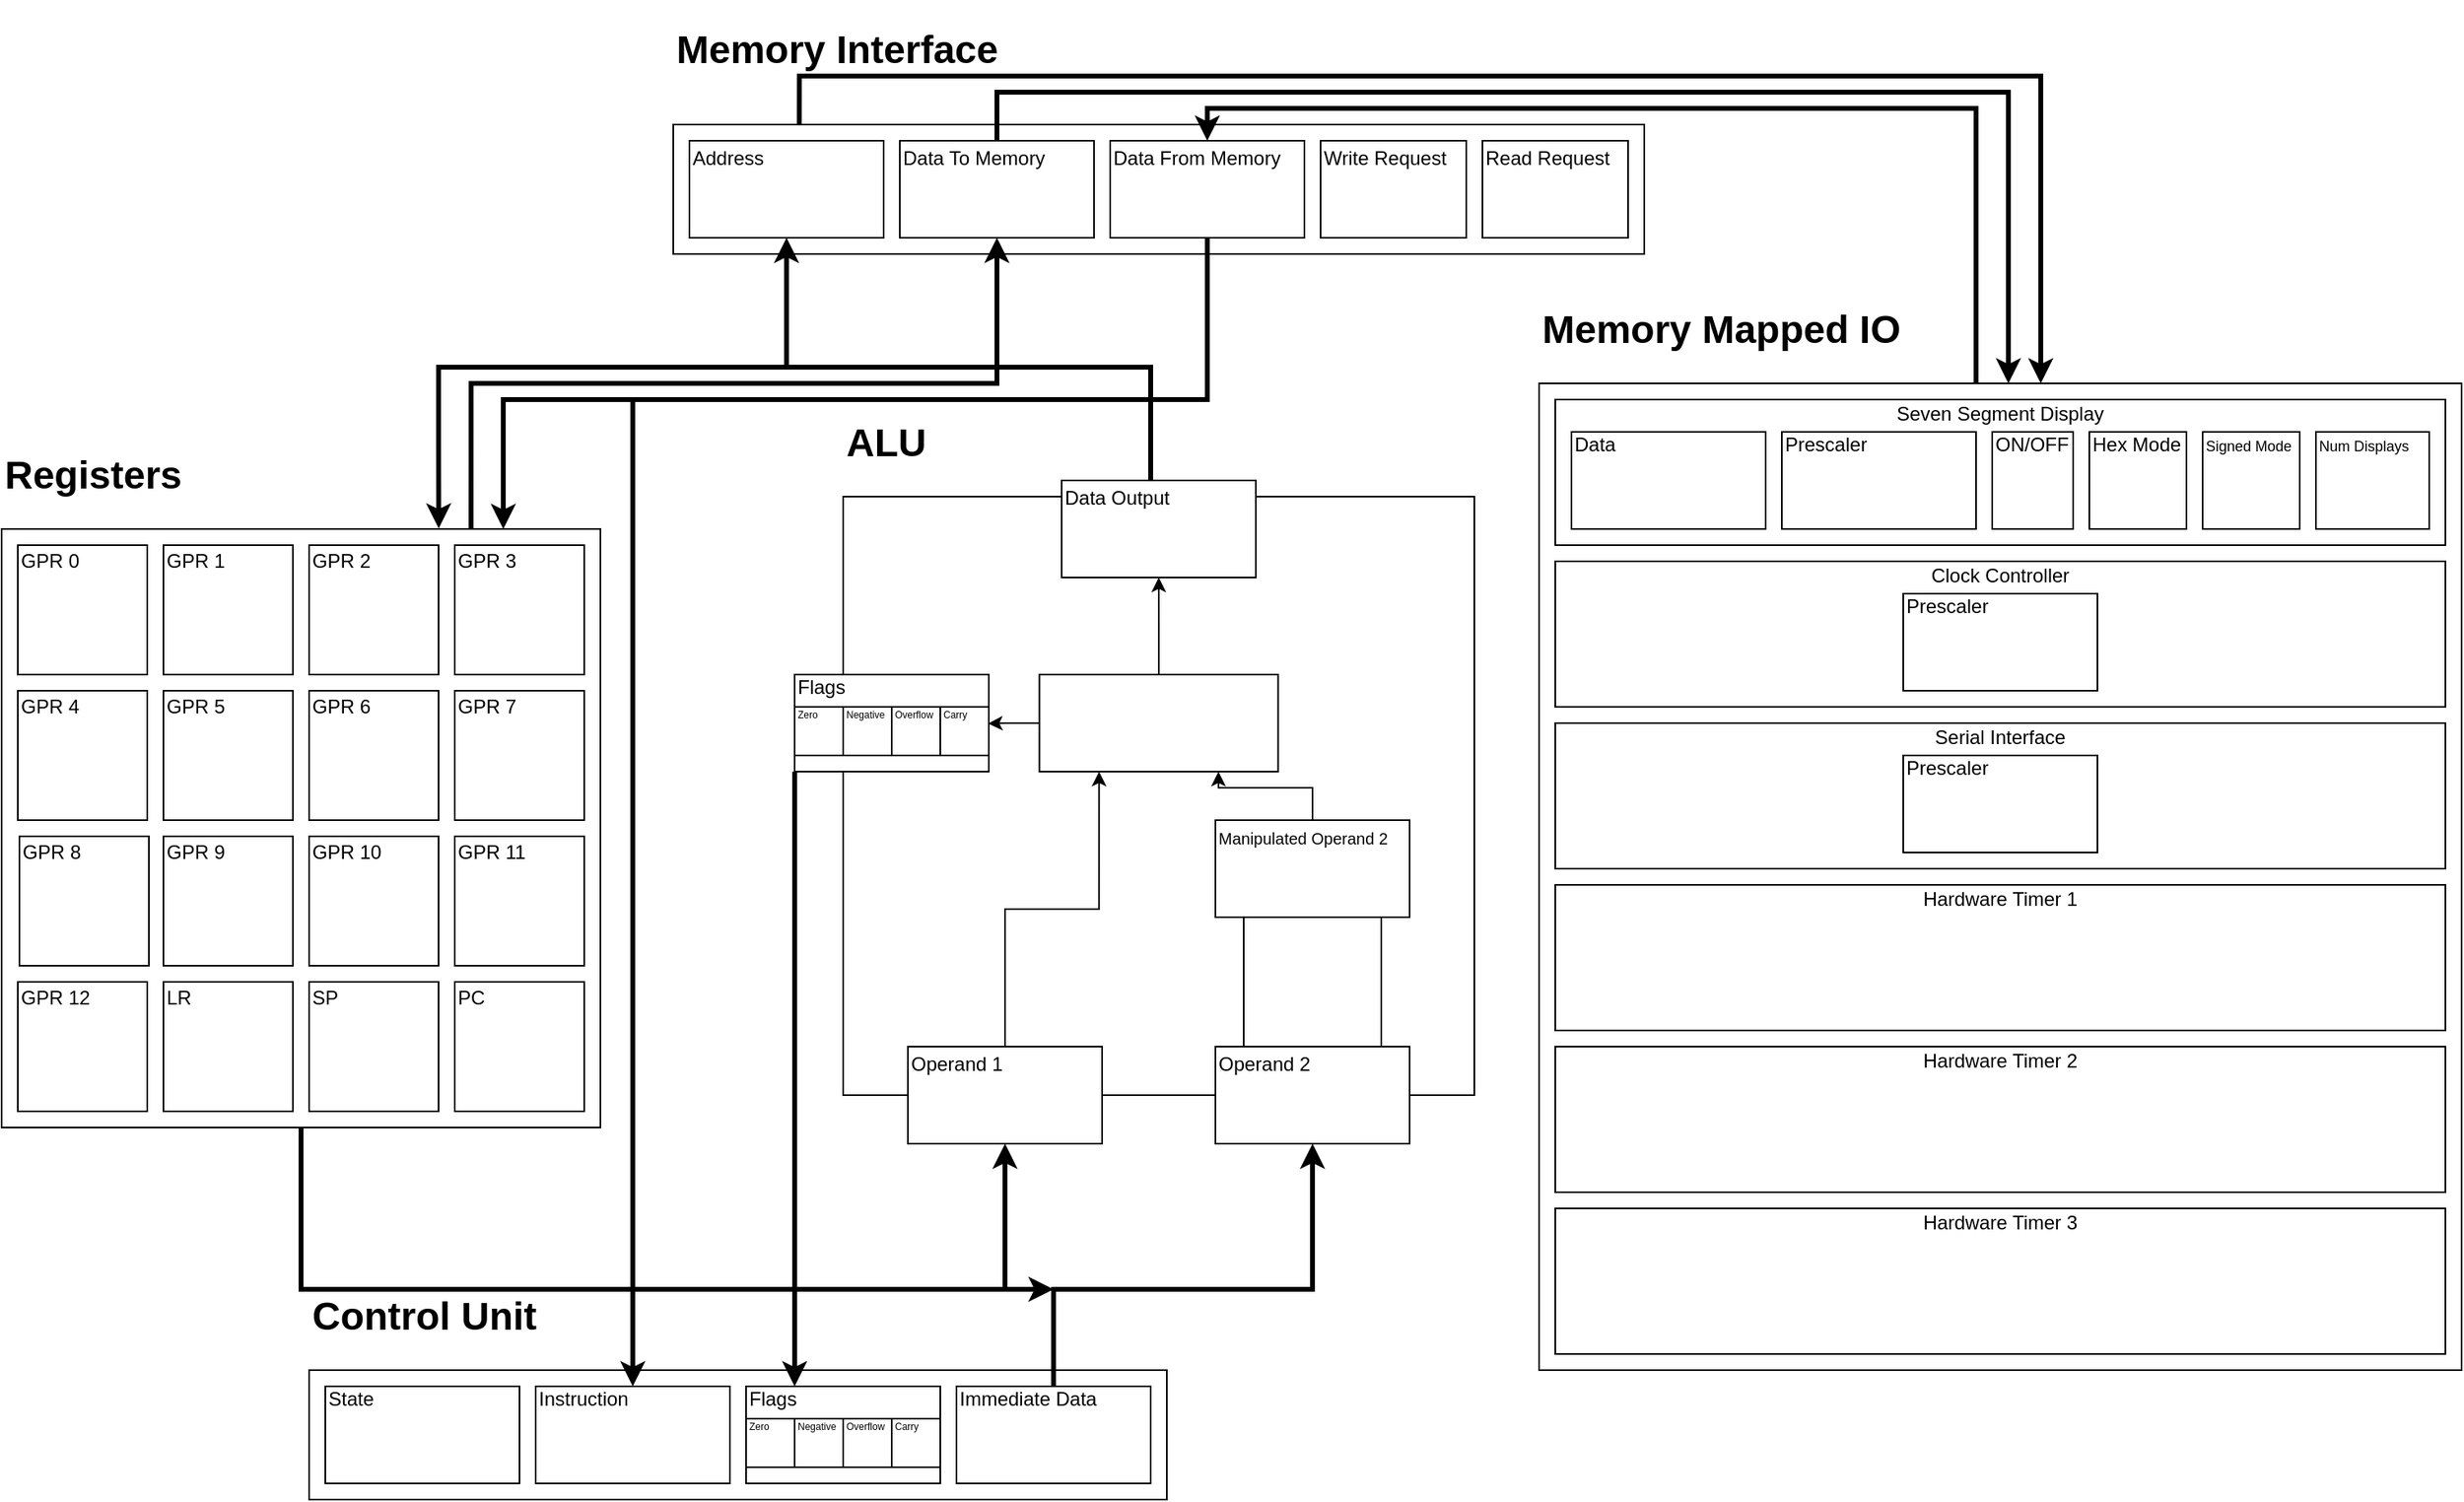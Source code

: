 <mxfile version="26.0.11">
  <diagram name="Page-1" id="hZm5rQOpwZRX-Nk-dcOp">
    <mxGraphModel dx="3764" dy="2624" grid="1" gridSize="10" guides="1" tooltips="1" connect="1" arrows="1" fold="1" page="1" pageScale="1" pageWidth="850" pageHeight="1100" math="0" shadow="0">
      <root>
        <mxCell id="0" />
        <mxCell id="1" parent="0" />
        <mxCell id="mT7-dAcB8eHzoIBlRuL2-107" style="edgeStyle=orthogonalEdgeStyle;rounded=0;orthogonalLoop=1;jettySize=auto;html=1;exitX=0.5;exitY=1;exitDx=0;exitDy=0;strokeColor=light-dark(#000000,#CC0066);strokeWidth=3;" edge="1" parent="1" source="mT7-dAcB8eHzoIBlRuL2-1">
          <mxGeometry relative="1" as="geometry">
            <mxPoint x="-180" y="490" as="targetPoint" />
            <Array as="points">
              <mxPoint x="-645" y="490" />
            </Array>
          </mxGeometry>
        </mxCell>
        <mxCell id="mT7-dAcB8eHzoIBlRuL2-1" value="&lt;h1&gt;Registers&lt;/h1&gt;" style="whiteSpace=wrap;html=1;aspect=fixed;labelPosition=center;verticalLabelPosition=top;align=left;verticalAlign=bottom;" vertex="1" parent="1">
          <mxGeometry x="-830" y="20" width="370" height="370" as="geometry" />
        </mxCell>
        <mxCell id="mT7-dAcB8eHzoIBlRuL2-4" value="&lt;h3&gt;&lt;span style=&quot;background-color: transparent; color: light-dark(rgb(0, 0, 0), rgb(255, 255, 255)); font-size: 12px; font-weight: normal;&quot;&gt;GPR 0&lt;/span&gt;&lt;/h3&gt;" style="whiteSpace=wrap;html=1;aspect=fixed;align=left;horizontal=1;spacingTop=-63;" vertex="1" parent="1">
          <mxGeometry x="-820" y="30" width="80" height="80" as="geometry" />
        </mxCell>
        <mxCell id="mT7-dAcB8eHzoIBlRuL2-20" value="&lt;h3&gt;&lt;span style=&quot;background-color: transparent; color: light-dark(rgb(0, 0, 0), rgb(255, 255, 255)); font-size: 12px; font-weight: normal;&quot;&gt;GPR 1&lt;/span&gt;&lt;/h3&gt;" style="whiteSpace=wrap;html=1;aspect=fixed;align=left;horizontal=1;spacingTop=-63;" vertex="1" parent="1">
          <mxGeometry x="-730" y="30" width="80" height="80" as="geometry" />
        </mxCell>
        <mxCell id="mT7-dAcB8eHzoIBlRuL2-21" value="&lt;h3&gt;&lt;span style=&quot;background-color: transparent; color: light-dark(rgb(0, 0, 0), rgb(255, 255, 255)); font-size: 12px; font-weight: normal;&quot;&gt;GPR 2&lt;/span&gt;&lt;/h3&gt;" style="whiteSpace=wrap;html=1;aspect=fixed;align=left;horizontal=1;spacingTop=-63;" vertex="1" parent="1">
          <mxGeometry x="-640" y="30" width="80" height="80" as="geometry" />
        </mxCell>
        <mxCell id="mT7-dAcB8eHzoIBlRuL2-22" value="&lt;h3&gt;&lt;span style=&quot;background-color: transparent; color: light-dark(rgb(0, 0, 0), rgb(255, 255, 255)); font-size: 12px; font-weight: normal;&quot;&gt;GPR 3&lt;/span&gt;&lt;/h3&gt;" style="whiteSpace=wrap;html=1;aspect=fixed;align=left;horizontal=1;spacingTop=-63;" vertex="1" parent="1">
          <mxGeometry x="-550" y="30" width="80" height="80" as="geometry" />
        </mxCell>
        <mxCell id="mT7-dAcB8eHzoIBlRuL2-23" value="&lt;h3&gt;&lt;span style=&quot;background-color: transparent; color: light-dark(rgb(0, 0, 0), rgb(255, 255, 255)); font-size: 12px; font-weight: normal;&quot;&gt;GPR 7&lt;/span&gt;&lt;/h3&gt;" style="whiteSpace=wrap;html=1;aspect=fixed;align=left;horizontal=1;spacingTop=-63;" vertex="1" parent="1">
          <mxGeometry x="-550" y="120" width="80" height="80" as="geometry" />
        </mxCell>
        <mxCell id="mT7-dAcB8eHzoIBlRuL2-24" value="&lt;h3&gt;&lt;span style=&quot;background-color: transparent; color: light-dark(rgb(0, 0, 0), rgb(255, 255, 255)); font-size: 12px; font-weight: normal;&quot;&gt;GPR 6&lt;/span&gt;&lt;/h3&gt;" style="whiteSpace=wrap;html=1;aspect=fixed;align=left;horizontal=1;spacingTop=-63;" vertex="1" parent="1">
          <mxGeometry x="-640" y="120" width="80" height="80" as="geometry" />
        </mxCell>
        <mxCell id="mT7-dAcB8eHzoIBlRuL2-25" value="&lt;h3&gt;&lt;span style=&quot;background-color: transparent; color: light-dark(rgb(0, 0, 0), rgb(255, 255, 255)); font-size: 12px; font-weight: normal;&quot;&gt;GPR 5&lt;/span&gt;&lt;/h3&gt;" style="whiteSpace=wrap;html=1;aspect=fixed;align=left;horizontal=1;spacingTop=-63;" vertex="1" parent="1">
          <mxGeometry x="-730" y="120" width="80" height="80" as="geometry" />
        </mxCell>
        <mxCell id="mT7-dAcB8eHzoIBlRuL2-26" value="&lt;h3&gt;&lt;span style=&quot;background-color: transparent; color: light-dark(rgb(0, 0, 0), rgb(255, 255, 255)); font-size: 12px; font-weight: normal;&quot;&gt;GPR 4&lt;/span&gt;&lt;/h3&gt;" style="whiteSpace=wrap;html=1;aspect=fixed;align=left;horizontal=1;spacingTop=-63;" vertex="1" parent="1">
          <mxGeometry x="-820" y="120" width="80" height="80" as="geometry" />
        </mxCell>
        <mxCell id="mT7-dAcB8eHzoIBlRuL2-27" value="&lt;h3&gt;&lt;span style=&quot;background-color: transparent; color: light-dark(rgb(0, 0, 0), rgb(255, 255, 255)); font-size: 12px; font-weight: normal;&quot;&gt;GPR 11&lt;/span&gt;&lt;/h3&gt;" style="whiteSpace=wrap;html=1;aspect=fixed;align=left;horizontal=1;spacingTop=-63;" vertex="1" parent="1">
          <mxGeometry x="-550" y="210" width="80" height="80" as="geometry" />
        </mxCell>
        <mxCell id="mT7-dAcB8eHzoIBlRuL2-28" value="&lt;h3&gt;&lt;span style=&quot;background-color: transparent; color: light-dark(rgb(0, 0, 0), rgb(255, 255, 255)); font-size: 12px; font-weight: normal;&quot;&gt;GPR 10&lt;/span&gt;&lt;/h3&gt;" style="whiteSpace=wrap;html=1;aspect=fixed;align=left;horizontal=1;spacingTop=-63;" vertex="1" parent="1">
          <mxGeometry x="-640" y="210" width="80" height="80" as="geometry" />
        </mxCell>
        <mxCell id="mT7-dAcB8eHzoIBlRuL2-29" value="&lt;h3&gt;&lt;span style=&quot;background-color: transparent; color: light-dark(rgb(0, 0, 0), rgb(255, 255, 255)); font-size: 12px; font-weight: normal;&quot;&gt;GPR 9&lt;/span&gt;&lt;/h3&gt;" style="whiteSpace=wrap;html=1;aspect=fixed;align=left;horizontal=1;spacingTop=-63;" vertex="1" parent="1">
          <mxGeometry x="-730" y="210" width="80" height="80" as="geometry" />
        </mxCell>
        <mxCell id="mT7-dAcB8eHzoIBlRuL2-30" value="&lt;h3&gt;&lt;span style=&quot;background-color: transparent; color: light-dark(rgb(0, 0, 0), rgb(255, 255, 255)); font-size: 12px; font-weight: normal;&quot;&gt;GPR 8&lt;/span&gt;&lt;/h3&gt;" style="whiteSpace=wrap;html=1;aspect=fixed;align=left;horizontal=1;spacingTop=-63;" vertex="1" parent="1">
          <mxGeometry x="-819" y="210" width="80" height="80" as="geometry" />
        </mxCell>
        <mxCell id="mT7-dAcB8eHzoIBlRuL2-31" value="&lt;h3&gt;&lt;span style=&quot;background-color: transparent; color: light-dark(rgb(0, 0, 0), rgb(255, 255, 255)); font-size: 12px; font-weight: normal;&quot;&gt;PC&lt;/span&gt;&lt;/h3&gt;" style="whiteSpace=wrap;html=1;aspect=fixed;align=left;horizontal=1;spacingTop=-63;" vertex="1" parent="1">
          <mxGeometry x="-550" y="300" width="80" height="80" as="geometry" />
        </mxCell>
        <mxCell id="mT7-dAcB8eHzoIBlRuL2-32" value="&lt;h3&gt;&lt;span style=&quot;background-color: transparent; color: light-dark(rgb(0, 0, 0), rgb(255, 255, 255)); font-size: 12px; font-weight: normal;&quot;&gt;SP&lt;/span&gt;&lt;/h3&gt;" style="whiteSpace=wrap;html=1;aspect=fixed;align=left;horizontal=1;spacingTop=-63;" vertex="1" parent="1">
          <mxGeometry x="-640" y="300" width="80" height="80" as="geometry" />
        </mxCell>
        <mxCell id="mT7-dAcB8eHzoIBlRuL2-33" value="&lt;h3&gt;&lt;span style=&quot;font-size: 12px; font-weight: 400;&quot;&gt;LR&lt;/span&gt;&lt;/h3&gt;" style="whiteSpace=wrap;html=1;aspect=fixed;align=left;horizontal=1;spacingTop=-63;" vertex="1" parent="1">
          <mxGeometry x="-730" y="300" width="80" height="80" as="geometry" />
        </mxCell>
        <mxCell id="mT7-dAcB8eHzoIBlRuL2-34" value="&lt;h3&gt;&lt;span style=&quot;background-color: transparent; color: light-dark(rgb(0, 0, 0), rgb(255, 255, 255)); font-size: 12px; font-weight: normal;&quot;&gt;GPR 12&lt;/span&gt;&lt;/h3&gt;" style="whiteSpace=wrap;html=1;aspect=fixed;align=left;horizontal=1;spacingTop=-63;" vertex="1" parent="1">
          <mxGeometry x="-820" y="300" width="80" height="80" as="geometry" />
        </mxCell>
        <mxCell id="mT7-dAcB8eHzoIBlRuL2-35" value="&lt;h1&gt;Control Unit&lt;/h1&gt;" style="rounded=0;whiteSpace=wrap;html=1;labelPosition=center;verticalLabelPosition=top;align=left;verticalAlign=bottom;" vertex="1" parent="1">
          <mxGeometry x="-640" y="540" width="530" height="80" as="geometry" />
        </mxCell>
        <mxCell id="mT7-dAcB8eHzoIBlRuL2-36" value="&lt;div&gt;&lt;span style=&quot;background-color: transparent; color: light-dark(rgb(0, 0, 0), rgb(255, 255, 255));&quot;&gt;State&lt;/span&gt;&lt;/div&gt;" style="rounded=0;whiteSpace=wrap;html=1;align=left;spacingTop=-45;" vertex="1" parent="1">
          <mxGeometry x="-630" y="550" width="120" height="60" as="geometry" />
        </mxCell>
        <mxCell id="mT7-dAcB8eHzoIBlRuL2-37" value="&lt;div&gt;&lt;span style=&quot;background-color: transparent; color: light-dark(rgb(0, 0, 0), rgb(255, 255, 255));&quot;&gt;Instruction&lt;/span&gt;&lt;/div&gt;" style="rounded=0;whiteSpace=wrap;html=1;align=left;spacingTop=-45;" vertex="1" parent="1">
          <mxGeometry x="-500" y="550" width="120" height="60" as="geometry" />
        </mxCell>
        <mxCell id="mT7-dAcB8eHzoIBlRuL2-38" value="&lt;div&gt;&lt;span style=&quot;background-color: transparent; color: light-dark(rgb(0, 0, 0), rgb(255, 255, 255));&quot;&gt;Flags&lt;/span&gt;&lt;/div&gt;" style="rounded=0;whiteSpace=wrap;html=1;align=left;spacingTop=-45;" vertex="1" parent="1">
          <mxGeometry x="-370" y="550" width="120" height="60" as="geometry" />
        </mxCell>
        <mxCell id="mT7-dAcB8eHzoIBlRuL2-39" value="&lt;h1&gt;ALU&lt;/h1&gt;" style="rounded=0;whiteSpace=wrap;html=1;labelPosition=center;verticalLabelPosition=top;align=left;verticalAlign=bottom;spacingTop=0;" vertex="1" parent="1">
          <mxGeometry x="-310" width="390" height="370" as="geometry" />
        </mxCell>
        <mxCell id="mT7-dAcB8eHzoIBlRuL2-40" value="&lt;h1&gt;Memory Mapped IO&lt;/h1&gt;" style="rounded=0;whiteSpace=wrap;html=1;spacingTop=0;labelPosition=center;verticalLabelPosition=top;align=left;verticalAlign=bottom;" vertex="1" parent="1">
          <mxGeometry x="120" y="-70" width="570" height="610" as="geometry" />
        </mxCell>
        <mxCell id="mT7-dAcB8eHzoIBlRuL2-41" value="Seven Segment Display" style="rounded=0;whiteSpace=wrap;html=1;align=center;spacingTop=-73;" vertex="1" parent="1">
          <mxGeometry x="130" y="-60" width="550" height="90" as="geometry" />
        </mxCell>
        <mxCell id="mT7-dAcB8eHzoIBlRuL2-46" value="Prescaler" style="rounded=0;whiteSpace=wrap;html=1;align=left;spacingTop=-44;" vertex="1" parent="1">
          <mxGeometry x="270" y="-40" width="120" height="60" as="geometry" />
        </mxCell>
        <mxCell id="mT7-dAcB8eHzoIBlRuL2-49" value="ON/OFF" style="rounded=0;whiteSpace=wrap;html=1;align=left;spacingTop=-44;" vertex="1" parent="1">
          <mxGeometry x="400" y="-40" width="50" height="60" as="geometry" />
        </mxCell>
        <mxCell id="mT7-dAcB8eHzoIBlRuL2-50" value="Hex Mode" style="rounded=0;whiteSpace=wrap;html=1;align=left;spacingTop=-44;" vertex="1" parent="1">
          <mxGeometry x="460" y="-40" width="60" height="60" as="geometry" />
        </mxCell>
        <mxCell id="mT7-dAcB8eHzoIBlRuL2-51" value="&lt;font style=&quot;font-size: 9px;&quot;&gt;Signed Mode&lt;/font&gt;" style="rounded=0;whiteSpace=wrap;html=1;align=left;spacingTop=-44;" vertex="1" parent="1">
          <mxGeometry x="530" y="-40" width="60" height="60" as="geometry" />
        </mxCell>
        <mxCell id="mT7-dAcB8eHzoIBlRuL2-52" value="Data" style="rounded=0;whiteSpace=wrap;html=1;align=left;spacingTop=-44;" vertex="1" parent="1">
          <mxGeometry x="140" y="-40" width="120" height="60" as="geometry" />
        </mxCell>
        <mxCell id="mT7-dAcB8eHzoIBlRuL2-53" value="&lt;font style=&quot;font-size: 9px;&quot;&gt;Num Displays&lt;/font&gt;" style="rounded=0;whiteSpace=wrap;html=1;align=left;spacingTop=-44;" vertex="1" parent="1">
          <mxGeometry x="600" y="-40" width="70" height="60" as="geometry" />
        </mxCell>
        <mxCell id="mT7-dAcB8eHzoIBlRuL2-55" value="Clock Controller" style="rounded=0;whiteSpace=wrap;html=1;align=center;spacingTop=-73;" vertex="1" parent="1">
          <mxGeometry x="130" y="40" width="550" height="90" as="geometry" />
        </mxCell>
        <mxCell id="mT7-dAcB8eHzoIBlRuL2-56" value="Prescaler" style="rounded=0;whiteSpace=wrap;html=1;align=left;spacingTop=-44;" vertex="1" parent="1">
          <mxGeometry x="345" y="60" width="120" height="60" as="geometry" />
        </mxCell>
        <mxCell id="mT7-dAcB8eHzoIBlRuL2-57" value="Serial Interface" style="rounded=0;whiteSpace=wrap;html=1;align=center;spacingTop=-73;" vertex="1" parent="1">
          <mxGeometry x="130" y="140" width="550" height="90" as="geometry" />
        </mxCell>
        <mxCell id="mT7-dAcB8eHzoIBlRuL2-58" value="Prescaler" style="rounded=0;whiteSpace=wrap;html=1;align=left;spacingTop=-44;" vertex="1" parent="1">
          <mxGeometry x="345" y="160" width="120" height="60" as="geometry" />
        </mxCell>
        <mxCell id="mT7-dAcB8eHzoIBlRuL2-59" value="Hardware Timer 1" style="rounded=0;whiteSpace=wrap;html=1;align=center;spacingTop=-73;" vertex="1" parent="1">
          <mxGeometry x="130" y="240" width="550" height="90" as="geometry" />
        </mxCell>
        <mxCell id="mT7-dAcB8eHzoIBlRuL2-60" value="Hardware Timer 2" style="rounded=0;whiteSpace=wrap;html=1;align=center;spacingTop=-73;" vertex="1" parent="1">
          <mxGeometry x="130" y="340" width="550" height="90" as="geometry" />
        </mxCell>
        <mxCell id="mT7-dAcB8eHzoIBlRuL2-61" value="Hardware Timer 3" style="rounded=0;whiteSpace=wrap;html=1;align=center;spacingTop=-73;" vertex="1" parent="1">
          <mxGeometry x="130" y="440" width="550" height="90" as="geometry" />
        </mxCell>
        <mxCell id="mT7-dAcB8eHzoIBlRuL2-91" style="edgeStyle=orthogonalEdgeStyle;rounded=0;orthogonalLoop=1;jettySize=auto;html=1;entryX=0.25;entryY=1;entryDx=0;entryDy=0;" edge="1" parent="1" source="mT7-dAcB8eHzoIBlRuL2-68" target="mT7-dAcB8eHzoIBlRuL2-89">
          <mxGeometry relative="1" as="geometry" />
        </mxCell>
        <mxCell id="mT7-dAcB8eHzoIBlRuL2-66" value="&lt;h1&gt;Memory Interface&lt;/h1&gt;" style="rounded=0;whiteSpace=wrap;html=1;labelPosition=center;verticalLabelPosition=top;align=left;verticalAlign=bottom;spacingTop=0;spacingBottom=13;" vertex="1" parent="1">
          <mxGeometry x="-415" y="-230" width="600" height="80" as="geometry" />
        </mxCell>
        <mxCell id="mT7-dAcB8eHzoIBlRuL2-103" style="edgeStyle=orthogonalEdgeStyle;rounded=0;orthogonalLoop=1;jettySize=auto;html=1;entryX=0.5;entryY=1;entryDx=0;entryDy=0;strokeColor=light-dark(#000000,#00CC00);strokeWidth=3;" edge="1" parent="1" source="mT7-dAcB8eHzoIBlRuL2-70" target="mT7-dAcB8eHzoIBlRuL2-72">
          <mxGeometry relative="1" as="geometry">
            <Array as="points">
              <mxPoint x="-120" y="-80" />
              <mxPoint x="-345" y="-80" />
            </Array>
          </mxGeometry>
        </mxCell>
        <mxCell id="mT7-dAcB8eHzoIBlRuL2-68" value="Operand 1" style="rounded=0;whiteSpace=wrap;html=1;align=left;spacingTop=-38;" vertex="1" parent="1">
          <mxGeometry x="-270" y="340" width="120" height="60" as="geometry" />
        </mxCell>
        <mxCell id="mT7-dAcB8eHzoIBlRuL2-70" value="Data Output" style="rounded=0;whiteSpace=wrap;html=1;align=left;spacingTop=-38;" vertex="1" parent="1">
          <mxGeometry x="-175" y="-10" width="120" height="60" as="geometry" />
        </mxCell>
        <mxCell id="mT7-dAcB8eHzoIBlRuL2-71" value="Operand 2" style="rounded=0;whiteSpace=wrap;html=1;align=left;spacingTop=-38;" vertex="1" parent="1">
          <mxGeometry x="-80" y="340" width="120" height="60" as="geometry" />
        </mxCell>
        <mxCell id="mT7-dAcB8eHzoIBlRuL2-72" value="Address" style="rounded=0;whiteSpace=wrap;html=1;labelPosition=center;verticalLabelPosition=middle;align=left;verticalAlign=middle;spacingTop=-38;" vertex="1" parent="1">
          <mxGeometry x="-405" y="-220" width="120" height="60" as="geometry" />
        </mxCell>
        <mxCell id="mT7-dAcB8eHzoIBlRuL2-73" value="Data To Memory" style="rounded=0;whiteSpace=wrap;html=1;labelPosition=center;verticalLabelPosition=middle;align=left;verticalAlign=middle;spacingTop=-38;" vertex="1" parent="1">
          <mxGeometry x="-275" y="-220" width="120" height="60" as="geometry" />
        </mxCell>
        <mxCell id="mT7-dAcB8eHzoIBlRuL2-110" style="edgeStyle=orthogonalEdgeStyle;rounded=0;orthogonalLoop=1;jettySize=auto;html=1;strokeColor=light-dark(#000000,#0000FF);strokeWidth=3;" edge="1" parent="1" source="mT7-dAcB8eHzoIBlRuL2-74">
          <mxGeometry relative="1" as="geometry">
            <mxPoint x="-520" y="20" as="targetPoint" />
            <Array as="points">
              <mxPoint x="-85" y="-60" />
              <mxPoint x="-520" y="-60" />
              <mxPoint x="-520" y="20" />
            </Array>
          </mxGeometry>
        </mxCell>
        <mxCell id="mT7-dAcB8eHzoIBlRuL2-115" style="edgeStyle=orthogonalEdgeStyle;rounded=0;orthogonalLoop=1;jettySize=auto;html=1;entryX=0.5;entryY=0;entryDx=0;entryDy=0;strokeColor=light-dark(#000000,#0000FF);strokeWidth=3;" edge="1" parent="1" target="mT7-dAcB8eHzoIBlRuL2-74">
          <mxGeometry relative="1" as="geometry">
            <mxPoint x="390" y="-70" as="sourcePoint" />
            <Array as="points">
              <mxPoint x="390" y="-70" />
              <mxPoint x="390" y="-240" />
              <mxPoint x="-85" y="-240" />
            </Array>
          </mxGeometry>
        </mxCell>
        <mxCell id="mT7-dAcB8eHzoIBlRuL2-74" value="Data From Memory" style="rounded=0;whiteSpace=wrap;html=1;labelPosition=center;verticalLabelPosition=middle;align=left;verticalAlign=middle;spacingTop=-38;" vertex="1" parent="1">
          <mxGeometry x="-145" y="-220" width="120" height="60" as="geometry" />
        </mxCell>
        <mxCell id="mT7-dAcB8eHzoIBlRuL2-75" value="Write Request" style="rounded=0;whiteSpace=wrap;html=1;labelPosition=center;verticalLabelPosition=middle;align=left;verticalAlign=middle;spacingTop=-38;" vertex="1" parent="1">
          <mxGeometry x="-15" y="-220" width="90" height="60" as="geometry" />
        </mxCell>
        <mxCell id="mT7-dAcB8eHzoIBlRuL2-76" value="Read Request" style="rounded=0;whiteSpace=wrap;html=1;labelPosition=center;verticalLabelPosition=middle;align=left;verticalAlign=middle;spacingTop=-38;" vertex="1" parent="1">
          <mxGeometry x="85" y="-220" width="90" height="60" as="geometry" />
        </mxCell>
        <mxCell id="mT7-dAcB8eHzoIBlRuL2-106" style="edgeStyle=orthogonalEdgeStyle;rounded=0;orthogonalLoop=1;jettySize=auto;html=1;entryX=0.5;entryY=1;entryDx=0;entryDy=0;strokeColor=light-dark(#000000,#CC0066);strokeWidth=3;" edge="1" parent="1" source="mT7-dAcB8eHzoIBlRuL2-77" target="mT7-dAcB8eHzoIBlRuL2-71">
          <mxGeometry relative="1" as="geometry">
            <Array as="points">
              <mxPoint x="-180" y="490" />
              <mxPoint x="-20" y="490" />
            </Array>
          </mxGeometry>
        </mxCell>
        <mxCell id="mT7-dAcB8eHzoIBlRuL2-77" value="&lt;div&gt;&lt;span style=&quot;background-color: transparent; color: light-dark(rgb(0, 0, 0), rgb(255, 255, 255));&quot;&gt;Immediate Data&lt;/span&gt;&lt;/div&gt;" style="rounded=0;whiteSpace=wrap;html=1;align=left;spacingTop=-45;" vertex="1" parent="1">
          <mxGeometry x="-240" y="550" width="120" height="60" as="geometry" />
        </mxCell>
        <mxCell id="mT7-dAcB8eHzoIBlRuL2-78" value="&lt;font style=&quot;font-size: 6px;&quot;&gt;Zero&lt;/font&gt;" style="whiteSpace=wrap;html=1;aspect=fixed;align=left;spacingTop=-25;" vertex="1" parent="1">
          <mxGeometry x="-370" y="570" width="30" height="30" as="geometry" />
        </mxCell>
        <mxCell id="mT7-dAcB8eHzoIBlRuL2-82" value="&lt;font style=&quot;font-size: 6px;&quot;&gt;Negative&lt;/font&gt;" style="whiteSpace=wrap;html=1;aspect=fixed;align=left;spacingTop=-25;" vertex="1" parent="1">
          <mxGeometry x="-340" y="570" width="30" height="30" as="geometry" />
        </mxCell>
        <mxCell id="mT7-dAcB8eHzoIBlRuL2-83" value="&lt;font style=&quot;font-size: 6px;&quot;&gt;Overflow&lt;/font&gt;" style="whiteSpace=wrap;html=1;aspect=fixed;align=left;spacingTop=-25;" vertex="1" parent="1">
          <mxGeometry x="-310" y="570" width="30" height="30" as="geometry" />
        </mxCell>
        <mxCell id="mT7-dAcB8eHzoIBlRuL2-84" value="&lt;font style=&quot;font-size: 6px;&quot;&gt;Carry&lt;/font&gt;" style="whiteSpace=wrap;html=1;aspect=fixed;align=left;spacingTop=-25;" vertex="1" parent="1">
          <mxGeometry x="-280" y="570" width="30" height="30" as="geometry" />
        </mxCell>
        <mxCell id="mT7-dAcB8eHzoIBlRuL2-92" style="edgeStyle=orthogonalEdgeStyle;rounded=0;orthogonalLoop=1;jettySize=auto;html=1;entryX=0.75;entryY=1;entryDx=0;entryDy=0;" edge="1" parent="1" source="mT7-dAcB8eHzoIBlRuL2-86" target="mT7-dAcB8eHzoIBlRuL2-89">
          <mxGeometry relative="1" as="geometry" />
        </mxCell>
        <mxCell id="mT7-dAcB8eHzoIBlRuL2-86" value="&lt;font style=&quot;font-size: 10px;&quot;&gt;Manipulated Operand 2&lt;/font&gt;" style="rounded=0;whiteSpace=wrap;html=1;align=left;spacingTop=-38;" vertex="1" parent="1">
          <mxGeometry x="-80" y="200" width="120" height="60" as="geometry" />
        </mxCell>
        <mxCell id="mT7-dAcB8eHzoIBlRuL2-87" value="" style="rounded=0;whiteSpace=wrap;html=1;" vertex="1" parent="1">
          <mxGeometry x="-62.5" y="260" width="85" height="80" as="geometry" />
        </mxCell>
        <mxCell id="mT7-dAcB8eHzoIBlRuL2-93" style="edgeStyle=orthogonalEdgeStyle;rounded=0;orthogonalLoop=1;jettySize=auto;html=1;entryX=0.5;entryY=1;entryDx=0;entryDy=0;" edge="1" parent="1" source="mT7-dAcB8eHzoIBlRuL2-89" target="mT7-dAcB8eHzoIBlRuL2-70">
          <mxGeometry relative="1" as="geometry" />
        </mxCell>
        <mxCell id="mT7-dAcB8eHzoIBlRuL2-89" value="" style="rounded=0;whiteSpace=wrap;html=1;" vertex="1" parent="1">
          <mxGeometry x="-188.75" y="110" width="147.5" height="60" as="geometry" />
        </mxCell>
        <mxCell id="mT7-dAcB8eHzoIBlRuL2-95" value="&lt;div&gt;&lt;span style=&quot;background-color: transparent; color: light-dark(rgb(0, 0, 0), rgb(255, 255, 255));&quot;&gt;Flags&lt;/span&gt;&lt;/div&gt;" style="rounded=0;whiteSpace=wrap;html=1;align=left;spacingTop=-45;" vertex="1" parent="1">
          <mxGeometry x="-340" y="110" width="120" height="60" as="geometry" />
        </mxCell>
        <mxCell id="mT7-dAcB8eHzoIBlRuL2-96" value="&lt;font style=&quot;font-size: 6px;&quot;&gt;Zero&lt;/font&gt;" style="whiteSpace=wrap;html=1;aspect=fixed;align=left;spacingTop=-25;" vertex="1" parent="1">
          <mxGeometry x="-340" y="130" width="30" height="30" as="geometry" />
        </mxCell>
        <mxCell id="mT7-dAcB8eHzoIBlRuL2-97" value="&lt;font style=&quot;font-size: 6px;&quot;&gt;Negative&lt;/font&gt;" style="whiteSpace=wrap;html=1;aspect=fixed;align=left;spacingTop=-25;" vertex="1" parent="1">
          <mxGeometry x="-310" y="130" width="30" height="30" as="geometry" />
        </mxCell>
        <mxCell id="mT7-dAcB8eHzoIBlRuL2-98" value="&lt;font style=&quot;font-size: 6px;&quot;&gt;Overflow&lt;/font&gt;" style="whiteSpace=wrap;html=1;aspect=fixed;align=left;spacingTop=-25;" vertex="1" parent="1">
          <mxGeometry x="-280" y="130" width="30" height="30" as="geometry" />
        </mxCell>
        <mxCell id="mT7-dAcB8eHzoIBlRuL2-99" value="&lt;font style=&quot;font-size: 6px;&quot;&gt;Carry&lt;/font&gt;" style="whiteSpace=wrap;html=1;aspect=fixed;align=left;spacingTop=-25;" vertex="1" parent="1">
          <mxGeometry x="-250" y="130" width="30" height="30" as="geometry" />
        </mxCell>
        <mxCell id="mT7-dAcB8eHzoIBlRuL2-100" style="edgeStyle=orthogonalEdgeStyle;rounded=0;orthogonalLoop=1;jettySize=auto;html=1;entryX=0.982;entryY=0.343;entryDx=0;entryDy=0;entryPerimeter=0;" edge="1" parent="1" source="mT7-dAcB8eHzoIBlRuL2-89" target="mT7-dAcB8eHzoIBlRuL2-99">
          <mxGeometry relative="1" as="geometry" />
        </mxCell>
        <mxCell id="mT7-dAcB8eHzoIBlRuL2-104" value="" style="endArrow=classic;html=1;rounded=0;entryX=0.73;entryY=-0.001;entryDx=0;entryDy=0;entryPerimeter=0;strokeColor=light-dark(#000000,#00CC00);strokeWidth=3;" edge="1" parent="1" target="mT7-dAcB8eHzoIBlRuL2-1">
          <mxGeometry width="50" height="50" relative="1" as="geometry">
            <mxPoint x="-340" y="-80" as="sourcePoint" />
            <mxPoint x="-340" y="-120" as="targetPoint" />
            <Array as="points">
              <mxPoint x="-560" y="-80" />
              <mxPoint x="-560" y="-30" />
            </Array>
          </mxGeometry>
        </mxCell>
        <mxCell id="mT7-dAcB8eHzoIBlRuL2-105" value="" style="endArrow=classic;html=1;rounded=0;exitX=0;exitY=1;exitDx=0;exitDy=0;entryX=0.25;entryY=0;entryDx=0;entryDy=0;strokeColor=light-dark(#000000,#999900);strokeWidth=3;" edge="1" parent="1" source="mT7-dAcB8eHzoIBlRuL2-95" target="mT7-dAcB8eHzoIBlRuL2-38">
          <mxGeometry width="50" height="50" relative="1" as="geometry">
            <mxPoint x="-400" y="240" as="sourcePoint" />
            <mxPoint x="-350" y="190" as="targetPoint" />
          </mxGeometry>
        </mxCell>
        <mxCell id="mT7-dAcB8eHzoIBlRuL2-108" value="" style="endArrow=classic;html=1;rounded=0;entryX=0.5;entryY=1;entryDx=0;entryDy=0;strokeColor=light-dark(#000000,#CC0066);strokeWidth=3;" edge="1" parent="1" target="mT7-dAcB8eHzoIBlRuL2-68">
          <mxGeometry width="50" height="50" relative="1" as="geometry">
            <mxPoint x="-210" y="490" as="sourcePoint" />
            <mxPoint x="-330" y="410" as="targetPoint" />
          </mxGeometry>
        </mxCell>
        <mxCell id="mT7-dAcB8eHzoIBlRuL2-109" style="edgeStyle=orthogonalEdgeStyle;rounded=0;orthogonalLoop=1;jettySize=auto;html=1;exitX=0.784;exitY=0;exitDx=0;exitDy=0;exitPerimeter=0;strokeColor=light-dark(#000000,#CC0066);strokeWidth=3;" edge="1" parent="1" source="mT7-dAcB8eHzoIBlRuL2-1" target="mT7-dAcB8eHzoIBlRuL2-73">
          <mxGeometry relative="1" as="geometry">
            <Array as="points">
              <mxPoint x="-540" y="-70" />
              <mxPoint x="-215" y="-70" />
            </Array>
          </mxGeometry>
        </mxCell>
        <mxCell id="mT7-dAcB8eHzoIBlRuL2-111" value="" style="endArrow=classic;html=1;rounded=0;entryX=0.5;entryY=0;entryDx=0;entryDy=0;strokeColor=light-dark(#000000,#0000FF);strokeWidth=3;" edge="1" parent="1" target="mT7-dAcB8eHzoIBlRuL2-37">
          <mxGeometry width="50" height="50" relative="1" as="geometry">
            <mxPoint x="-440" y="-60" as="sourcePoint" />
            <mxPoint x="-490" y="40" as="targetPoint" />
          </mxGeometry>
        </mxCell>
        <mxCell id="mT7-dAcB8eHzoIBlRuL2-114" style="edgeStyle=orthogonalEdgeStyle;rounded=0;orthogonalLoop=1;jettySize=auto;html=1;exitX=0.5;exitY=0;exitDx=0;exitDy=0;strokeColor=light-dark(#000000,#CC0066);strokeWidth=3;" edge="1" parent="1" source="mT7-dAcB8eHzoIBlRuL2-73">
          <mxGeometry relative="1" as="geometry">
            <mxPoint x="410" y="-70" as="targetPoint" />
            <Array as="points">
              <mxPoint x="-215" y="-250" />
              <mxPoint x="410" y="-250" />
              <mxPoint x="410" y="-70" />
            </Array>
          </mxGeometry>
        </mxCell>
        <mxCell id="mT7-dAcB8eHzoIBlRuL2-116" style="edgeStyle=orthogonalEdgeStyle;rounded=0;orthogonalLoop=1;jettySize=auto;html=1;exitX=0.5;exitY=0;exitDx=0;exitDy=0;strokeColor=light-dark(#000000,#00CC00);strokeWidth=3;" edge="1" parent="1" target="mT7-dAcB8eHzoIBlRuL2-40">
          <mxGeometry relative="1" as="geometry">
            <mxPoint x="-337.15" y="-230" as="sourcePoint" />
            <mxPoint x="297.14" y="-81.83" as="targetPoint" />
            <Array as="points">
              <mxPoint x="-337" y="-260" />
              <mxPoint x="430" y="-260" />
            </Array>
          </mxGeometry>
        </mxCell>
      </root>
    </mxGraphModel>
  </diagram>
</mxfile>
